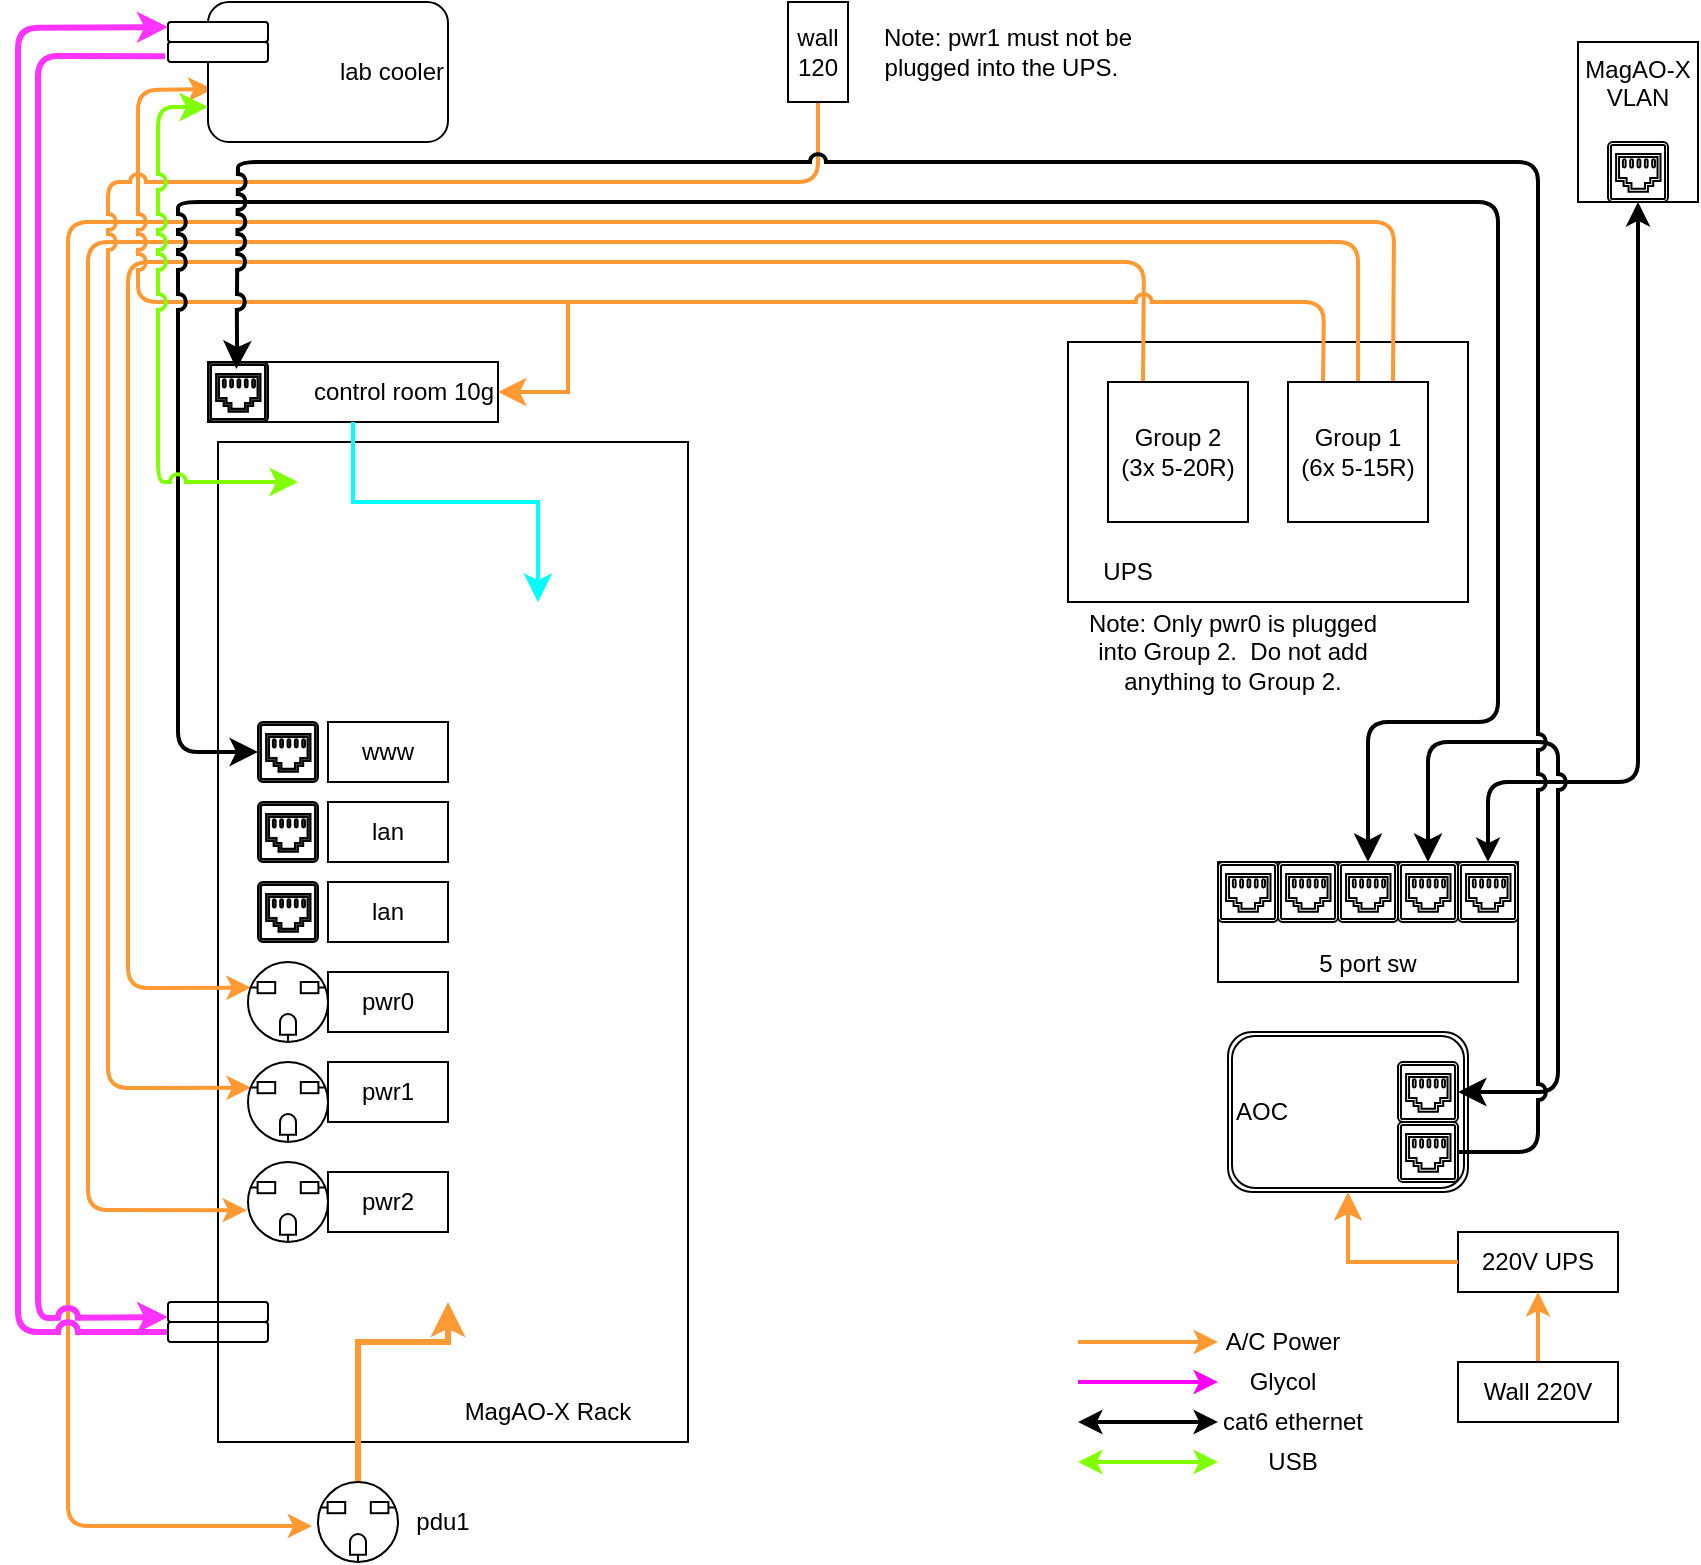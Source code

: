 <mxfile>
    <diagram id="1HWyQHKA96pz6tDpfXot" name="Page-1">
        <mxGraphModel dx="723" dy="417" grid="1" gridSize="10" guides="1" tooltips="1" connect="1" arrows="1" fold="1" page="1" pageScale="1" pageWidth="850" pageHeight="1100" background="#ffffff" math="0" shadow="0">
            <root>
                <mxCell id="0"/>
                <mxCell id="1" parent="0"/>
                <mxCell id="41" value="" style="group;strokeColor=#000000;fontColor=#000000;fillColor=#FFFFFF;container=0;" parent="1" vertex="1" connectable="0">
                    <mxGeometry x="150" y="260" width="235" height="500" as="geometry"/>
                </mxCell>
                <mxCell id="44" value="" style="rounded=0;whiteSpace=wrap;html=1;strokeColor=#000000;fillColor=#FFFFFF;fontColor=#000000;" parent="1" vertex="1">
                    <mxGeometry x="575" y="210" width="200" height="130" as="geometry"/>
                </mxCell>
                <mxCell id="55" style="edgeStyle=none;html=1;exitX=0.25;exitY=0;exitDx=0;exitDy=0;entryX=0.035;entryY=0.32;entryDx=0;entryDy=0;entryPerimeter=0;strokeColor=#FF9933;strokeWidth=2;" parent="1" source="45" target="5" edge="1">
                    <mxGeometry relative="1" as="geometry">
                        <Array as="points">
                            <mxPoint x="613" y="170"/>
                            <mxPoint x="105" y="170"/>
                            <mxPoint x="105" y="533"/>
                        </Array>
                    </mxGeometry>
                </mxCell>
                <mxCell id="45" value="Group 2&lt;br&gt;(3x 5-20R)" style="rounded=0;whiteSpace=wrap;html=1;strokeColor=#000000;fillColor=#FFFFFF;fontColor=#000000;" parent="1" vertex="1">
                    <mxGeometry x="595" y="230" width="70" height="70" as="geometry"/>
                </mxCell>
                <mxCell id="51" style="edgeStyle=none;html=1;exitX=0.5;exitY=0;exitDx=0;exitDy=0;entryX=-0.013;entryY=0.602;entryDx=0;entryDy=0;entryPerimeter=0;strokeColor=#FF9933;strokeWidth=2;" parent="1" source="46" target="7" edge="1">
                    <mxGeometry relative="1" as="geometry">
                        <Array as="points">
                            <mxPoint x="720" y="160"/>
                            <mxPoint x="85" y="160"/>
                            <mxPoint x="85" y="644"/>
                        </Array>
                    </mxGeometry>
                </mxCell>
                <mxCell id="56" style="edgeStyle=none;html=1;exitX=0.75;exitY=0;exitDx=0;exitDy=0;entryX=-0.074;entryY=0.55;entryDx=0;entryDy=0;entryPerimeter=0;strokeColor=#FF9933;strokeWidth=2;" parent="1" source="46" target="22" edge="1">
                    <mxGeometry relative="1" as="geometry">
                        <Array as="points">
                            <mxPoint x="738" y="150"/>
                            <mxPoint x="75" y="150"/>
                            <mxPoint x="75" y="480"/>
                            <mxPoint x="75" y="802"/>
                        </Array>
                    </mxGeometry>
                </mxCell>
                <mxCell id="69" style="edgeStyle=none;jumpStyle=arc;html=1;exitX=0.25;exitY=0;exitDx=0;exitDy=0;entryX=0.019;entryY=0.622;entryDx=0;entryDy=0;strokeColor=#FF9933;strokeWidth=2;entryPerimeter=0;" parent="1" source="46" target="66" edge="1">
                    <mxGeometry relative="1" as="geometry">
                        <Array as="points">
                            <mxPoint x="703" y="190"/>
                            <mxPoint x="110" y="190"/>
                            <mxPoint x="110" y="140"/>
                            <mxPoint x="110" y="84"/>
                        </Array>
                    </mxGeometry>
                </mxCell>
                <mxCell id="46" value="Group 1&lt;br&gt;(6x 5-15R)" style="rounded=0;whiteSpace=wrap;html=1;strokeColor=#000000;fillColor=#FFFFFF;fontColor=#000000;" parent="1" vertex="1">
                    <mxGeometry x="685" y="230" width="70" height="70" as="geometry"/>
                </mxCell>
                <mxCell id="60" value="" style="edgeStyle=elbowEdgeStyle;elbow=vertical;endArrow=classic;html=1;curved=0;rounded=0;endSize=8;startSize=8;exitX=0.5;exitY=0;exitDx=0;exitDy=0;exitPerimeter=0;strokeColor=#FF9933;fontColor=#000000;strokeWidth=3;" parent="1" source="22" edge="1">
                    <mxGeometry width="50" height="50" relative="1" as="geometry">
                        <mxPoint x="345" y="640" as="sourcePoint"/>
                        <mxPoint x="265" y="690" as="targetPoint"/>
                        <Array as="points">
                            <mxPoint x="235" y="710"/>
                        </Array>
                    </mxGeometry>
                </mxCell>
                <mxCell id="62" style="edgeStyle=none;html=1;exitX=0.5;exitY=1;exitDx=0;exitDy=0;entryX=0.035;entryY=0.32;entryDx=0;entryDy=0;entryPerimeter=0;jumpStyle=arc;strokeColor=#FF9933;strokeWidth=2;" parent="1" source="61" target="8" edge="1">
                    <mxGeometry relative="1" as="geometry">
                        <Array as="points">
                            <mxPoint x="450" y="130"/>
                            <mxPoint x="95" y="130"/>
                            <mxPoint x="95" y="583"/>
                        </Array>
                    </mxGeometry>
                </mxCell>
                <mxCell id="61" value="wall 120" style="rounded=0;whiteSpace=wrap;html=1;strokeColor=#000000;fontColor=#000000;fillColor=#FFFFFF;" parent="1" vertex="1">
                    <mxGeometry x="435" y="40" width="30" height="50" as="geometry"/>
                </mxCell>
                <mxCell id="66" value="lab cooler" style="rounded=1;whiteSpace=wrap;html=1;strokeColor=#000000;fillColor=#FFFFFF;fontColor=#000000;align=right;" parent="1" vertex="1">
                    <mxGeometry x="145" y="40" width="120" height="70" as="geometry"/>
                </mxCell>
                <mxCell id="72" value="control room 10g" style="rounded=0;whiteSpace=wrap;html=1;strokeColor=#000000;fontColor=#000000;fillColor=#FFFFFF;align=right;" parent="1" vertex="1">
                    <mxGeometry x="145" y="220" width="145" height="30" as="geometry"/>
                </mxCell>
                <mxCell id="73" value="" style="edgeStyle=segmentEdgeStyle;endArrow=classic;html=1;curved=0;rounded=0;endSize=8;startSize=8;jumpStyle=arc;entryX=1;entryY=0.5;entryDx=0;entryDy=0;strokeColor=#FF9933;strokeWidth=2;" parent="1" target="72" edge="1">
                    <mxGeometry width="50" height="50" relative="1" as="geometry">
                        <mxPoint x="515" y="190" as="sourcePoint"/>
                        <mxPoint x="425" y="570" as="targetPoint"/>
                        <Array as="points">
                            <mxPoint x="325" y="190"/>
                            <mxPoint x="325" y="235"/>
                        </Array>
                    </mxGeometry>
                </mxCell>
                <mxCell id="75" value="" style="rounded=1;whiteSpace=wrap;html=1;fillColor=#FFFFFF;strokeColor=#000000;fontColor=#000000;" parent="1" vertex="1">
                    <mxGeometry x="125" y="50" width="50" height="10" as="geometry"/>
                </mxCell>
                <mxCell id="77" style="edgeStyle=none;jumpStyle=arc;html=1;entryX=0;entryY=0.75;entryDx=0;entryDy=0;strokeColor=#FF33FF;strokeWidth=3;exitX=-0.03;exitY=1.709;exitDx=0;exitDy=0;exitPerimeter=0;" parent="1" source="75" target="9" edge="1">
                    <mxGeometry relative="1" as="geometry">
                        <mxPoint x="100" y="70" as="sourcePoint"/>
                        <Array as="points">
                            <mxPoint x="60" y="67"/>
                            <mxPoint x="60" y="698"/>
                        </Array>
                    </mxGeometry>
                </mxCell>
                <mxCell id="76" value="" style="rounded=1;whiteSpace=wrap;html=1;fillColor=#FFFFFF;strokeColor=#000000;fontColor=#000000;" parent="1" vertex="1">
                    <mxGeometry x="125" y="60" width="50" height="10" as="geometry"/>
                </mxCell>
                <mxCell id="78" style="edgeStyle=none;jumpStyle=arc;html=1;exitX=0;exitY=0.5;exitDx=0;exitDy=0;entryX=0;entryY=0.25;entryDx=0;entryDy=0;strokeColor=#FF33FF;strokeWidth=3;" parent="1" source="10" target="75" edge="1">
                    <mxGeometry relative="1" as="geometry">
                        <Array as="points">
                            <mxPoint x="50" y="705"/>
                            <mxPoint x="50" y="53"/>
                        </Array>
                    </mxGeometry>
                </mxCell>
                <mxCell id="80" value="AOC" style="shape=ext;double=1;rounded=1;whiteSpace=wrap;html=1;strokeColor=#000000;align=left;fillColor=#FFFFFF;fontColor=#000000;" parent="1" vertex="1">
                    <mxGeometry x="655" y="555" width="120" height="80" as="geometry"/>
                </mxCell>
                <mxCell id="86" value="" style="sketch=0;pointerEvents=1;shadow=0;dashed=0;html=1;strokeColor=#000000;fillColor=#FFFFFF;aspect=fixed;labelPosition=center;verticalLabelPosition=bottom;verticalAlign=top;align=center;outlineConnect=0;shape=mxgraph.vvd.ethernet_port;fontColor=#000000;" parent="1" vertex="1">
                    <mxGeometry x="740" y="570" width="30" height="30" as="geometry"/>
                </mxCell>
                <mxCell id="87" value="" style="sketch=0;pointerEvents=1;shadow=0;dashed=0;html=1;strokeColor=#000000;fillColor=#FFFFFF;aspect=fixed;labelPosition=center;verticalLabelPosition=bottom;verticalAlign=top;align=center;outlineConnect=0;shape=mxgraph.vvd.ethernet_port;fontColor=#000000;" parent="1" vertex="1">
                    <mxGeometry x="740" y="600" width="30" height="30" as="geometry"/>
                </mxCell>
                <mxCell id="94" value="" style="group;fillColor=#FFFFFF;strokeColor=#000000;fontColor=#000000;" parent="1" vertex="1" connectable="0">
                    <mxGeometry x="830" y="60" width="60" height="80" as="geometry"/>
                </mxCell>
                <mxCell id="85" value="MagAO-X VLAN" style="rounded=0;whiteSpace=wrap;html=1;strokeColor=#000000;horizontal=1;verticalAlign=top;fillColor=#FFFFFF;fontColor=#000000;" parent="94" vertex="1">
                    <mxGeometry width="60" height="80" as="geometry"/>
                </mxCell>
                <mxCell id="84" value="" style="sketch=0;pointerEvents=1;shadow=0;dashed=0;html=1;strokeColor=#000000;fillColor=#FFFFFF;aspect=fixed;labelPosition=center;verticalLabelPosition=bottom;verticalAlign=top;align=center;outlineConnect=0;shape=mxgraph.vvd.ethernet_port;fontColor=#000000;" parent="94" vertex="1">
                    <mxGeometry x="15" y="50" width="30" height="30" as="geometry"/>
                </mxCell>
                <mxCell id="97" style="edgeStyle=none;jumpStyle=arc;html=1;exitX=0.5;exitY=1;exitDx=0;exitDy=0;strokeColor=none;strokeWidth=2;fontColor=#FFFFFF;" parent="1" source="85" edge="1">
                    <mxGeometry relative="1" as="geometry">
                        <mxPoint x="870" y="220" as="targetPoint"/>
                    </mxGeometry>
                </mxCell>
                <mxCell id="99" style="edgeStyle=none;jumpStyle=arc;html=1;exitX=0.5;exitY=1;exitDx=0;exitDy=0;strokeColor=#000000;strokeWidth=2;fontColor=#000000;startArrow=classic;startFill=1;" parent="1" source="85" target="92" edge="1">
                    <mxGeometry relative="1" as="geometry">
                        <mxPoint x="860" y="480" as="targetPoint"/>
                        <Array as="points">
                            <mxPoint x="860" y="430"/>
                            <mxPoint x="785" y="430"/>
                        </Array>
                    </mxGeometry>
                </mxCell>
                <mxCell id="101" value="" style="group" parent="1" vertex="1" connectable="0">
                    <mxGeometry x="650" y="470" width="150" height="60" as="geometry"/>
                </mxCell>
                <mxCell id="82" value="5 port sw" style="rounded=0;whiteSpace=wrap;html=1;strokeColor=#000000;verticalAlign=bottom;fillColor=#FFFFFF;fontColor=#000000;" parent="101" vertex="1">
                    <mxGeometry width="150" height="60" as="geometry"/>
                </mxCell>
                <mxCell id="88" value="" style="sketch=0;pointerEvents=1;shadow=0;dashed=0;html=1;strokeColor=#000000;fillColor=#FFFFFF;aspect=fixed;labelPosition=center;verticalLabelPosition=bottom;verticalAlign=top;align=center;outlineConnect=0;shape=mxgraph.vvd.ethernet_port;fontColor=#000000;" parent="101" vertex="1">
                    <mxGeometry width="30" height="30" as="geometry"/>
                </mxCell>
                <mxCell id="89" value="" style="sketch=0;pointerEvents=1;shadow=0;dashed=0;html=1;strokeColor=#000000;fillColor=#FFFFFF;aspect=fixed;labelPosition=center;verticalLabelPosition=bottom;verticalAlign=top;align=center;outlineConnect=0;shape=mxgraph.vvd.ethernet_port;fontColor=#000000;" parent="101" vertex="1">
                    <mxGeometry x="30" width="30" height="30" as="geometry"/>
                </mxCell>
                <mxCell id="90" value="" style="sketch=0;pointerEvents=1;shadow=0;dashed=0;html=1;strokeColor=#000000;fillColor=#FFFFFF;aspect=fixed;labelPosition=center;verticalLabelPosition=bottom;verticalAlign=top;align=center;outlineConnect=0;shape=mxgraph.vvd.ethernet_port;fontColor=#000000;" parent="101" vertex="1">
                    <mxGeometry x="60" width="30" height="30" as="geometry"/>
                </mxCell>
                <mxCell id="91" value="" style="sketch=0;pointerEvents=1;shadow=0;dashed=0;html=1;strokeColor=#000000;fillColor=#FFFFFF;aspect=fixed;labelPosition=center;verticalLabelPosition=bottom;verticalAlign=top;align=center;outlineConnect=0;shape=mxgraph.vvd.ethernet_port;fontColor=#000000;" parent="101" vertex="1">
                    <mxGeometry x="90" width="30" height="30" as="geometry"/>
                </mxCell>
                <mxCell id="100" style="edgeStyle=none;jumpStyle=arc;html=1;strokeColor=#000000;strokeWidth=2;fontColor=#000000;" parent="101" source="92" target="82" edge="1">
                    <mxGeometry relative="1" as="geometry"/>
                </mxCell>
                <mxCell id="92" value="" style="sketch=0;pointerEvents=1;shadow=0;dashed=0;html=1;strokeColor=#000000;fillColor=#FFFFFF;aspect=fixed;labelPosition=center;verticalLabelPosition=bottom;verticalAlign=top;align=center;outlineConnect=0;shape=mxgraph.vvd.ethernet_port;fontColor=#000000;" parent="101" vertex="1">
                    <mxGeometry x="120" width="30" height="30" as="geometry"/>
                </mxCell>
                <mxCell id="102" value="" style="edgeStyle=segmentEdgeStyle;endArrow=classic;html=1;rounded=1;endSize=8;startSize=8;strokeColor=#000000;strokeWidth=2;fontColor=#000000;jumpStyle=arc;startArrow=classic;startFill=1;" parent="1" source="86" edge="1">
                    <mxGeometry width="50" height="50" relative="1" as="geometry">
                        <mxPoint x="530" y="410" as="sourcePoint"/>
                        <mxPoint x="755" y="470" as="targetPoint"/>
                        <Array as="points">
                            <mxPoint x="820" y="585"/>
                            <mxPoint x="820" y="410"/>
                            <mxPoint x="755" y="410"/>
                        </Array>
                    </mxGeometry>
                </mxCell>
                <mxCell id="103" value="" style="edgeStyle=segmentEdgeStyle;endArrow=classic;html=1;rounded=1;endSize=8;startSize=8;strokeColor=#000000;strokeWidth=2;fontColor=#000000;jumpStyle=arc;startArrow=classic;startFill=1;" parent="1" source="12" target="90" edge="1">
                    <mxGeometry width="50" height="50" relative="1" as="geometry">
                        <mxPoint x="350" y="620" as="sourcePoint"/>
                        <mxPoint x="400" y="570" as="targetPoint"/>
                        <Array as="points">
                            <mxPoint x="130" y="415"/>
                            <mxPoint x="130" y="140"/>
                            <mxPoint x="790" y="140"/>
                            <mxPoint x="790" y="400"/>
                            <mxPoint x="725" y="400"/>
                        </Array>
                    </mxGeometry>
                </mxCell>
                <mxCell id="5" value="" style="pointerEvents=1;verticalLabelPosition=bottom;shadow=0;dashed=0;align=center;html=1;verticalAlign=top;shape=mxgraph.electrical.miscellaneous.f_m_3_conductor_3;strokeColor=#000000;fontColor=#000000;fillColor=none;" parent="1" vertex="1">
                    <mxGeometry x="165" y="520" width="40" height="40" as="geometry"/>
                </mxCell>
                <mxCell id="7" value="" style="pointerEvents=1;verticalLabelPosition=bottom;shadow=0;dashed=0;align=center;html=1;verticalAlign=top;shape=mxgraph.electrical.miscellaneous.f_m_3_conductor_3;strokeColor=#000000;fontColor=#000000;fillColor=none;" parent="1" vertex="1">
                    <mxGeometry x="165" y="620" width="40" height="40" as="geometry"/>
                </mxCell>
                <mxCell id="8" value="" style="pointerEvents=1;verticalLabelPosition=bottom;shadow=0;dashed=0;align=center;html=1;verticalAlign=top;shape=mxgraph.electrical.miscellaneous.f_m_3_conductor_3;strokeColor=#000000;fontColor=#000000;fillColor=none;" parent="1" vertex="1">
                    <mxGeometry x="165" y="570" width="40" height="40" as="geometry"/>
                </mxCell>
                <mxCell id="9" value="" style="rounded=1;whiteSpace=wrap;html=1;strokeColor=#000000;fontColor=#000000;fillColor=none;" parent="1" vertex="1">
                    <mxGeometry x="125" y="690" width="50" height="10" as="geometry"/>
                </mxCell>
                <mxCell id="10" value="" style="rounded=1;whiteSpace=wrap;html=1;strokeColor=#000000;fontColor=#000000;fillColor=none;" parent="1" vertex="1">
                    <mxGeometry x="125" y="700" width="50" height="10" as="geometry"/>
                </mxCell>
                <mxCell id="12" value="" style="sketch=0;pointerEvents=1;shadow=0;dashed=0;html=1;strokeColor=#000000;fillColor=#434445;aspect=fixed;labelPosition=center;verticalLabelPosition=bottom;verticalAlign=top;align=center;outlineConnect=0;shape=mxgraph.vvd.ethernet_port;fontColor=#000000;" parent="1" vertex="1">
                    <mxGeometry x="170" y="400" width="30" height="30" as="geometry"/>
                </mxCell>
                <mxCell id="13" value="" style="sketch=0;pointerEvents=1;shadow=0;dashed=0;html=1;strokeColor=#000000;fillColor=#434445;aspect=fixed;labelPosition=center;verticalLabelPosition=bottom;verticalAlign=top;align=center;outlineConnect=0;shape=mxgraph.vvd.ethernet_port;fontColor=#000000;" parent="1" vertex="1">
                    <mxGeometry x="170" y="440" width="30" height="30" as="geometry"/>
                </mxCell>
                <mxCell id="15" value="" style="sketch=0;pointerEvents=1;shadow=0;dashed=0;html=1;strokeColor=#000000;fillColor=#434445;aspect=fixed;labelPosition=center;verticalLabelPosition=bottom;verticalAlign=top;align=center;outlineConnect=0;shape=mxgraph.vvd.ethernet_port;fontColor=#000000;" parent="1" vertex="1">
                    <mxGeometry x="170" y="480" width="30" height="30" as="geometry"/>
                </mxCell>
                <mxCell id="16" value="lan" style="text;html=1;strokeColor=#000000;fillColor=none;align=center;verticalAlign=middle;whiteSpace=wrap;rounded=0;fontColor=#000000;" parent="1" vertex="1">
                    <mxGeometry x="205" y="440" width="60" height="30" as="geometry"/>
                </mxCell>
                <mxCell id="17" value="www" style="text;html=1;strokeColor=#000000;fillColor=none;align=center;verticalAlign=middle;whiteSpace=wrap;rounded=0;fontColor=#000000;" parent="1" vertex="1">
                    <mxGeometry x="205" y="400" width="60" height="30" as="geometry"/>
                </mxCell>
                <mxCell id="18" value="lan" style="text;html=1;strokeColor=#000000;fillColor=none;align=center;verticalAlign=middle;whiteSpace=wrap;rounded=0;fontColor=#000000;" parent="1" vertex="1">
                    <mxGeometry x="205" y="480" width="60" height="30" as="geometry"/>
                </mxCell>
                <mxCell id="19" value="pwr0" style="text;html=1;strokeColor=#000000;fillColor=none;align=center;verticalAlign=middle;whiteSpace=wrap;rounded=0;fontColor=#000000;" parent="1" vertex="1">
                    <mxGeometry x="205" y="525" width="60" height="30" as="geometry"/>
                </mxCell>
                <mxCell id="20" value="pwr1" style="text;html=1;strokeColor=#000000;fillColor=none;align=center;verticalAlign=middle;whiteSpace=wrap;rounded=0;fontColor=#000000;" parent="1" vertex="1">
                    <mxGeometry x="205" y="570" width="60" height="30" as="geometry"/>
                </mxCell>
                <mxCell id="21" value="pwr2" style="text;html=1;strokeColor=#000000;fillColor=none;align=center;verticalAlign=middle;whiteSpace=wrap;rounded=0;fontColor=#000000;" parent="1" vertex="1">
                    <mxGeometry x="205" y="625" width="60" height="30" as="geometry"/>
                </mxCell>
                <mxCell id="22" value="" style="pointerEvents=1;verticalLabelPosition=bottom;shadow=0;dashed=0;align=center;html=1;verticalAlign=top;shape=mxgraph.electrical.miscellaneous.f_m_3_conductor_3;strokeColor=#000000;fontColor=#000000;fillColor=none;" parent="1" vertex="1">
                    <mxGeometry x="200" y="780" width="40" height="40" as="geometry"/>
                </mxCell>
                <mxCell id="23" value="pdu1" style="text;html=1;strokeColor=none;fillColor=none;align=center;verticalAlign=middle;whiteSpace=wrap;rounded=0;fontColor=#000000;" parent="1" vertex="1">
                    <mxGeometry x="245" y="785" width="35" height="30" as="geometry"/>
                </mxCell>
                <mxCell id="104" value="" style="sketch=0;pointerEvents=1;shadow=0;dashed=0;html=1;strokeColor=#000000;fillColor=#434445;aspect=fixed;labelPosition=center;verticalLabelPosition=bottom;verticalAlign=top;align=center;outlineConnect=0;shape=mxgraph.vvd.ethernet_port;fontColor=#000000;" parent="1" vertex="1">
                    <mxGeometry x="145" y="220" width="30" height="30" as="geometry"/>
                </mxCell>
                <mxCell id="106" value="" style="edgeStyle=segmentEdgeStyle;endArrow=classic;html=1;rounded=1;endSize=8;startSize=8;strokeColor=#000000;strokeWidth=2;fontColor=#000000;jumpStyle=arc;entryX=0.098;entryY=0.118;entryDx=0;entryDy=0;entryPerimeter=0;" parent="1" source="87" target="72" edge="1">
                    <mxGeometry width="50" height="50" relative="1" as="geometry">
                        <mxPoint x="870" y="440" as="sourcePoint"/>
                        <mxPoint x="600" y="200" as="targetPoint"/>
                        <Array as="points">
                            <mxPoint x="810" y="615"/>
                            <mxPoint x="810" y="120"/>
                            <mxPoint x="160" y="120"/>
                            <mxPoint x="160" y="200"/>
                        </Array>
                    </mxGeometry>
                </mxCell>
                <mxCell id="107" value="" style="edgeStyle=segmentEdgeStyle;endArrow=classic;html=1;curved=0;rounded=0;endSize=8;startSize=8;strokeWidth=2;fontColor=#000000;jumpStyle=arc;exitX=0.5;exitY=1;exitDx=0;exitDy=0;strokeColor=#00FFFF;" parent="1" source="72" edge="1">
                    <mxGeometry width="50" height="50" relative="1" as="geometry">
                        <mxPoint x="400" y="350" as="sourcePoint"/>
                        <mxPoint x="310" y="340" as="targetPoint"/>
                        <Array as="points">
                            <mxPoint x="218" y="290"/>
                            <mxPoint x="310" y="290"/>
                        </Array>
                    </mxGeometry>
                </mxCell>
                <mxCell id="108" value="" style="edgeStyle=segmentEdgeStyle;endArrow=classic;html=1;rounded=1;endSize=8;startSize=8;strokeColor=#80FF00;strokeWidth=2;fontColor=#000000;jumpStyle=arc;exitX=0;exitY=0.75;exitDx=0;exitDy=0;startArrow=classic;startFill=1;" parent="1" source="66" edge="1">
                    <mxGeometry width="50" height="50" relative="1" as="geometry">
                        <mxPoint x="330" y="330" as="sourcePoint"/>
                        <mxPoint x="190" y="280" as="targetPoint"/>
                        <Array as="points">
                            <mxPoint x="120" y="93"/>
                            <mxPoint x="120" y="280"/>
                        </Array>
                    </mxGeometry>
                </mxCell>
                <mxCell id="110" value="" style="endArrow=classic;startArrow=classic;html=1;rounded=1;strokeColor=#000000;strokeWidth=2;fontColor=#000000;jumpStyle=arc;" parent="1" edge="1">
                    <mxGeometry width="50" height="50" relative="1" as="geometry">
                        <mxPoint x="580" y="750" as="sourcePoint"/>
                        <mxPoint x="650" y="750" as="targetPoint"/>
                    </mxGeometry>
                </mxCell>
                <mxCell id="111" value="" style="endArrow=classic;startArrow=classic;html=1;rounded=1;strokeColor=#80FF00;strokeWidth=2;fontColor=#000000;jumpStyle=arc;" parent="1" edge="1">
                    <mxGeometry width="50" height="50" relative="1" as="geometry">
                        <mxPoint x="580" y="770" as="sourcePoint"/>
                        <mxPoint x="650" y="770" as="targetPoint"/>
                    </mxGeometry>
                </mxCell>
                <mxCell id="112" value="" style="endArrow=classic;startArrow=none;html=1;rounded=1;strokeColor=#FF9933;strokeWidth=2;fontColor=#000000;jumpStyle=arc;startFill=0;" parent="1" edge="1">
                    <mxGeometry width="50" height="50" relative="1" as="geometry">
                        <mxPoint x="580" y="710" as="sourcePoint"/>
                        <mxPoint x="650" y="710" as="targetPoint"/>
                    </mxGeometry>
                </mxCell>
                <mxCell id="113" value="" style="endArrow=classic;startArrow=none;html=1;rounded=1;strokeColor=#FF00FF;strokeWidth=2;fontColor=#000000;jumpStyle=arc;startFill=0;" parent="1" edge="1">
                    <mxGeometry width="50" height="50" relative="1" as="geometry">
                        <mxPoint x="580" y="730" as="sourcePoint"/>
                        <mxPoint x="650" y="730" as="targetPoint"/>
                    </mxGeometry>
                </mxCell>
                <mxCell id="114" value="A/C Power" style="text;html=1;strokeColor=none;fillColor=none;align=center;verticalAlign=middle;whiteSpace=wrap;rounded=0;fontColor=#000000;" parent="1" vertex="1">
                    <mxGeometry x="645" y="700" width="75" height="20" as="geometry"/>
                </mxCell>
                <mxCell id="115" value="Glycol" style="text;html=1;strokeColor=none;fillColor=none;align=center;verticalAlign=middle;whiteSpace=wrap;rounded=0;fontColor=#000000;" parent="1" vertex="1">
                    <mxGeometry x="645" y="720" width="75" height="20" as="geometry"/>
                </mxCell>
                <mxCell id="116" value="cat6 ethernet" style="text;html=1;strokeColor=none;fillColor=none;align=center;verticalAlign=middle;whiteSpace=wrap;rounded=0;fontColor=#000000;" parent="1" vertex="1">
                    <mxGeometry x="645" y="740" width="85" height="20" as="geometry"/>
                </mxCell>
                <mxCell id="117" value="USB" style="text;html=1;strokeColor=none;fillColor=none;align=center;verticalAlign=middle;whiteSpace=wrap;rounded=0;fontColor=#000000;" parent="1" vertex="1">
                    <mxGeometry x="645" y="760" width="85" height="20" as="geometry"/>
                </mxCell>
                <mxCell id="118" value="220V UPS" style="rounded=0;whiteSpace=wrap;html=1;fillColor=#FFFFFF;strokeColor=#000000;fontColor=#000000;" vertex="1" parent="1">
                    <mxGeometry x="770" y="655" width="80" height="30" as="geometry"/>
                </mxCell>
                <mxCell id="119" value="" style="edgeStyle=segmentEdgeStyle;endArrow=classic;html=1;curved=0;rounded=0;endSize=8;startSize=8;fontColor=#000000;exitX=0;exitY=0.5;exitDx=0;exitDy=0;entryX=0.5;entryY=1;entryDx=0;entryDy=0;strokeColor=#FF9933;strokeWidth=2;" edge="1" parent="1" source="118" target="80">
                    <mxGeometry width="50" height="50" relative="1" as="geometry">
                        <mxPoint x="900" y="730" as="sourcePoint"/>
                        <mxPoint x="950" y="680" as="targetPoint"/>
                        <Array as="points">
                            <mxPoint x="715" y="670"/>
                        </Array>
                    </mxGeometry>
                </mxCell>
                <mxCell id="124" style="edgeStyle=none;html=1;exitX=0.5;exitY=0;exitDx=0;exitDy=0;entryX=0.5;entryY=1;entryDx=0;entryDy=0;strokeColor=#FF9933;strokeWidth=2;fontColor=#000000;" edge="1" parent="1" source="123" target="118">
                    <mxGeometry relative="1" as="geometry"/>
                </mxCell>
                <mxCell id="123" value="Wall 220V" style="rounded=0;whiteSpace=wrap;html=1;fillColor=#FFFFFF;strokeColor=#000000;fontColor=#000000;" vertex="1" parent="1">
                    <mxGeometry x="770" y="720" width="80" height="30" as="geometry"/>
                </mxCell>
                <mxCell id="125" value="Note: Only pwr0 is plugged into Group 2.&amp;nbsp; Do not add anything to Group 2." style="text;html=1;strokeColor=none;fillColor=none;align=center;verticalAlign=middle;whiteSpace=wrap;rounded=0;fontColor=#000000;" vertex="1" parent="1">
                    <mxGeometry x="575" y="350" width="165" height="30" as="geometry"/>
                </mxCell>
                <mxCell id="126" value="Note: pwr1 must not be plugged into the UPS.&amp;nbsp;&amp;nbsp;" style="text;html=1;strokeColor=none;fillColor=none;align=center;verticalAlign=middle;whiteSpace=wrap;rounded=0;fontColor=#000000;" vertex="1" parent="1">
                    <mxGeometry x="480" y="50" width="130" height="30" as="geometry"/>
                </mxCell>
                <mxCell id="127" value="MagAO-X Rack" style="text;html=1;strokeColor=none;fillColor=none;align=center;verticalAlign=middle;whiteSpace=wrap;rounded=0;fontColor=#000000;" vertex="1" parent="1">
                    <mxGeometry x="260" y="730" width="110" height="30" as="geometry"/>
                </mxCell>
                <mxCell id="128" value="UPS" style="text;html=1;strokeColor=none;fillColor=none;align=center;verticalAlign=middle;whiteSpace=wrap;rounded=0;fontColor=#000000;" vertex="1" parent="1">
                    <mxGeometry x="575" y="310" width="60" height="30" as="geometry"/>
                </mxCell>
            </root>
        </mxGraphModel>
    </diagram>
</mxfile>
